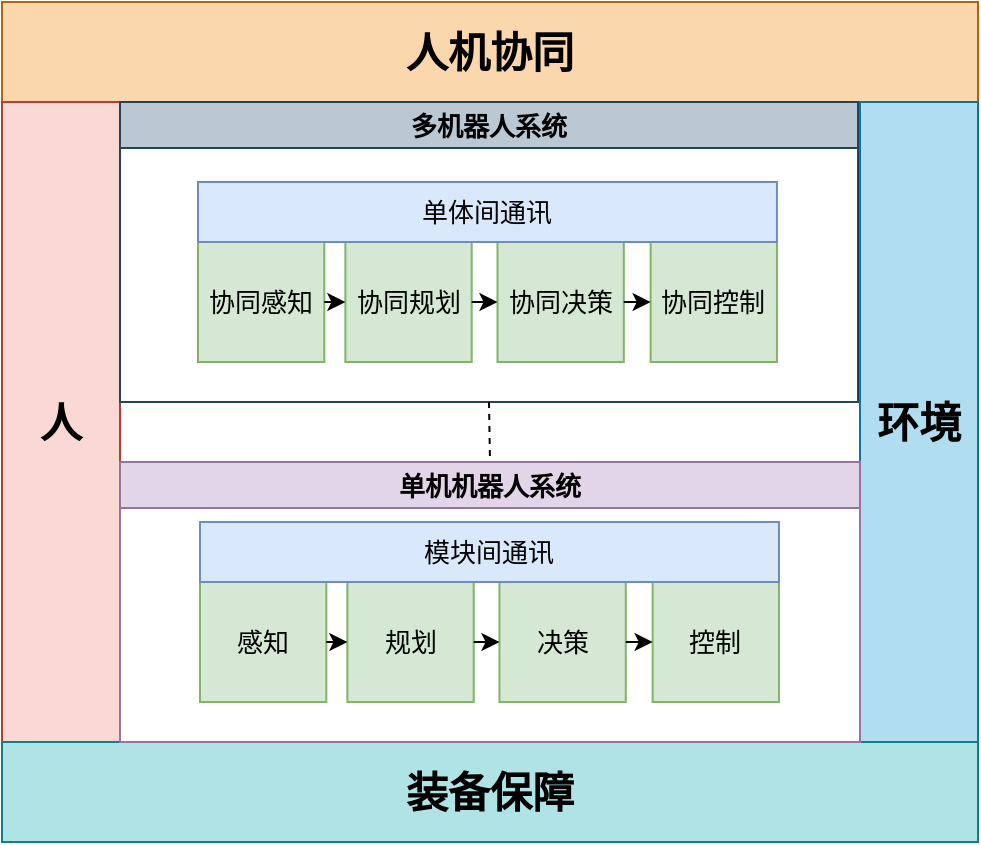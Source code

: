 <mxfile version="14.8.6" type="github">
  <diagram id="m3MYUzCz0QOP30OFy1lc" name="Page-1">
    <mxGraphModel dx="1044" dy="574" grid="1" gridSize="10" guides="1" tooltips="1" connect="1" arrows="1" fold="1" page="1" pageScale="1" pageWidth="1169" pageHeight="827" math="0" shadow="0">
      <root>
        <mxCell id="0" />
        <mxCell id="1" parent="0" />
        <mxCell id="BDHvIKGZSGZF9wM_z3tD-14" value="人机协同" style="rounded=0;whiteSpace=wrap;html=1;fillColor=#fad7ac;strokeColor=#b46504;fontSize=21;fontStyle=1" vertex="1" parent="1">
          <mxGeometry x="242" y="10" width="488" height="50" as="geometry" />
        </mxCell>
        <mxCell id="BDHvIKGZSGZF9wM_z3tD-56" value="环境" style="rounded=0;whiteSpace=wrap;html=1;fillColor=#b1ddf0;strokeColor=#10739e;fontSize=21;fontStyle=1" vertex="1" parent="1">
          <mxGeometry x="671" y="60" width="59" height="320" as="geometry" />
        </mxCell>
        <mxCell id="BDHvIKGZSGZF9wM_z3tD-57" value="人" style="rounded=0;whiteSpace=wrap;html=1;fillColor=#fad9d5;strokeColor=#ae4132;fontSize=21;fontStyle=1" vertex="1" parent="1">
          <mxGeometry x="242" y="60" width="59" height="320" as="geometry" />
        </mxCell>
        <mxCell id="BDHvIKGZSGZF9wM_z3tD-62" value="装备保障" style="rounded=0;whiteSpace=wrap;html=1;fillColor=#b0e3e6;strokeColor=#0e8088;fontSize=21;fontStyle=1" vertex="1" parent="1">
          <mxGeometry x="242" y="380" width="488" height="50" as="geometry" />
        </mxCell>
        <mxCell id="BDHvIKGZSGZF9wM_z3tD-63" value="" style="group;fillColor=none;" vertex="1" connectable="0" parent="1">
          <mxGeometry x="301" y="60" width="370" height="320" as="geometry" />
        </mxCell>
        <mxCell id="BDHvIKGZSGZF9wM_z3tD-52" value="多机器人系统" style="swimlane;fillColor=#bac8d3;strokeColor=#23445d;fontSize=13;" vertex="1" parent="BDHvIKGZSGZF9wM_z3tD-63">
          <mxGeometry width="369" height="150" as="geometry" />
        </mxCell>
        <mxCell id="BDHvIKGZSGZF9wM_z3tD-25" value="协同感知" style="rounded=0;whiteSpace=wrap;html=1;fillColor=#d5e8d4;strokeColor=#82b366;fontSize=13;" vertex="1" parent="BDHvIKGZSGZF9wM_z3tD-52">
          <mxGeometry x="39" y="70" width="63.158" height="60.0" as="geometry" />
        </mxCell>
        <mxCell id="BDHvIKGZSGZF9wM_z3tD-26" value="协同规划" style="rounded=0;whiteSpace=wrap;html=1;fillColor=#d5e8d4;strokeColor=#82b366;fontSize=13;" vertex="1" parent="BDHvIKGZSGZF9wM_z3tD-52">
          <mxGeometry x="112.684" y="70" width="63.158" height="60.0" as="geometry" />
        </mxCell>
        <mxCell id="BDHvIKGZSGZF9wM_z3tD-27" style="edgeStyle=orthogonalEdgeStyle;rounded=0;orthogonalLoop=1;jettySize=auto;html=1;exitX=1;exitY=0.5;exitDx=0;exitDy=0;entryX=0;entryY=0.5;entryDx=0;entryDy=0;fontSize=13;" edge="1" parent="BDHvIKGZSGZF9wM_z3tD-52" source="BDHvIKGZSGZF9wM_z3tD-25" target="BDHvIKGZSGZF9wM_z3tD-26">
          <mxGeometry x="340" y="100" as="geometry" />
        </mxCell>
        <mxCell id="BDHvIKGZSGZF9wM_z3tD-28" value="协同决策" style="rounded=0;whiteSpace=wrap;html=1;fillColor=#d5e8d4;strokeColor=#82b366;fontSize=13;" vertex="1" parent="BDHvIKGZSGZF9wM_z3tD-52">
          <mxGeometry x="188.737" y="70" width="63.158" height="60.0" as="geometry" />
        </mxCell>
        <mxCell id="BDHvIKGZSGZF9wM_z3tD-29" style="edgeStyle=orthogonalEdgeStyle;rounded=0;orthogonalLoop=1;jettySize=auto;html=1;exitX=1;exitY=0.5;exitDx=0;exitDy=0;entryX=0;entryY=0.5;entryDx=0;entryDy=0;fontSize=13;" edge="1" parent="BDHvIKGZSGZF9wM_z3tD-52" source="BDHvIKGZSGZF9wM_z3tD-26" target="BDHvIKGZSGZF9wM_z3tD-28">
          <mxGeometry x="340" y="100" as="geometry" />
        </mxCell>
        <mxCell id="BDHvIKGZSGZF9wM_z3tD-30" value="协同控制" style="rounded=0;whiteSpace=wrap;html=1;fillColor=#d5e8d4;strokeColor=#82b366;fontSize=13;" vertex="1" parent="BDHvIKGZSGZF9wM_z3tD-52">
          <mxGeometry x="265.316" y="70" width="63.158" height="60.0" as="geometry" />
        </mxCell>
        <mxCell id="BDHvIKGZSGZF9wM_z3tD-31" style="edgeStyle=orthogonalEdgeStyle;rounded=0;orthogonalLoop=1;jettySize=auto;html=1;exitX=1;exitY=0.5;exitDx=0;exitDy=0;entryX=0;entryY=0.5;entryDx=0;entryDy=0;fontSize=13;" edge="1" parent="BDHvIKGZSGZF9wM_z3tD-52" source="BDHvIKGZSGZF9wM_z3tD-28" target="BDHvIKGZSGZF9wM_z3tD-30">
          <mxGeometry x="340" y="100" as="geometry" />
        </mxCell>
        <mxCell id="BDHvIKGZSGZF9wM_z3tD-32" value="单体间通讯" style="rounded=0;whiteSpace=wrap;html=1;fillColor=#dae8fc;strokeColor=#6c8ebf;fontSize=13;" vertex="1" parent="BDHvIKGZSGZF9wM_z3tD-52">
          <mxGeometry x="39" y="40" width="289.474" height="30.0" as="geometry" />
        </mxCell>
        <mxCell id="BDHvIKGZSGZF9wM_z3tD-54" value="" style="group;fontSize=13;" vertex="1" connectable="0" parent="BDHvIKGZSGZF9wM_z3tD-63">
          <mxGeometry y="180" width="370" height="140" as="geometry" />
        </mxCell>
        <mxCell id="BDHvIKGZSGZF9wM_z3tD-23" value="单机机器人系统" style="swimlane;fillColor=#e1d5e7;strokeColor=#9673a6;fontSize=13;" vertex="1" parent="BDHvIKGZSGZF9wM_z3tD-54">
          <mxGeometry width="370" height="140" as="geometry" />
        </mxCell>
        <mxCell id="BDHvIKGZSGZF9wM_z3tD-1" value="感知" style="rounded=0;whiteSpace=wrap;html=1;fillColor=#d5e8d4;strokeColor=#82b366;fontSize=13;" vertex="1" parent="BDHvIKGZSGZF9wM_z3tD-54">
          <mxGeometry x="40" y="60" width="63.158" height="60.0" as="geometry" />
        </mxCell>
        <mxCell id="BDHvIKGZSGZF9wM_z3tD-2" value="规划" style="rounded=0;whiteSpace=wrap;html=1;fillColor=#d5e8d4;strokeColor=#82b366;fontSize=13;" vertex="1" parent="BDHvIKGZSGZF9wM_z3tD-54">
          <mxGeometry x="113.684" y="60" width="63.158" height="60.0" as="geometry" />
        </mxCell>
        <mxCell id="BDHvIKGZSGZF9wM_z3tD-5" style="edgeStyle=orthogonalEdgeStyle;rounded=0;orthogonalLoop=1;jettySize=auto;html=1;exitX=1;exitY=0.5;exitDx=0;exitDy=0;entryX=0;entryY=0.5;entryDx=0;entryDy=0;fontSize=13;" edge="1" parent="BDHvIKGZSGZF9wM_z3tD-54" source="BDHvIKGZSGZF9wM_z3tD-1" target="BDHvIKGZSGZF9wM_z3tD-2">
          <mxGeometry x="40" y="30" as="geometry" />
        </mxCell>
        <mxCell id="BDHvIKGZSGZF9wM_z3tD-3" value="决策" style="rounded=0;whiteSpace=wrap;html=1;fillColor=#d5e8d4;strokeColor=#82b366;fontSize=13;" vertex="1" parent="BDHvIKGZSGZF9wM_z3tD-54">
          <mxGeometry x="189.737" y="60" width="63.158" height="60.0" as="geometry" />
        </mxCell>
        <mxCell id="BDHvIKGZSGZF9wM_z3tD-6" style="edgeStyle=orthogonalEdgeStyle;rounded=0;orthogonalLoop=1;jettySize=auto;html=1;exitX=1;exitY=0.5;exitDx=0;exitDy=0;entryX=0;entryY=0.5;entryDx=0;entryDy=0;fontSize=13;" edge="1" parent="BDHvIKGZSGZF9wM_z3tD-54" source="BDHvIKGZSGZF9wM_z3tD-2" target="BDHvIKGZSGZF9wM_z3tD-3">
          <mxGeometry x="40" y="30" as="geometry" />
        </mxCell>
        <mxCell id="BDHvIKGZSGZF9wM_z3tD-4" value="控制" style="rounded=0;whiteSpace=wrap;html=1;fillColor=#d5e8d4;strokeColor=#82b366;fontSize=13;" vertex="1" parent="BDHvIKGZSGZF9wM_z3tD-54">
          <mxGeometry x="266.316" y="60" width="63.158" height="60.0" as="geometry" />
        </mxCell>
        <mxCell id="BDHvIKGZSGZF9wM_z3tD-7" style="edgeStyle=orthogonalEdgeStyle;rounded=0;orthogonalLoop=1;jettySize=auto;html=1;exitX=1;exitY=0.5;exitDx=0;exitDy=0;entryX=0;entryY=0.5;entryDx=0;entryDy=0;fontSize=13;" edge="1" parent="BDHvIKGZSGZF9wM_z3tD-54" source="BDHvIKGZSGZF9wM_z3tD-3" target="BDHvIKGZSGZF9wM_z3tD-4">
          <mxGeometry x="40" y="30" as="geometry" />
        </mxCell>
        <mxCell id="BDHvIKGZSGZF9wM_z3tD-9" value="模块间通讯" style="rounded=0;whiteSpace=wrap;html=1;fillColor=#dae8fc;strokeColor=#6c8ebf;fontSize=13;" vertex="1" parent="BDHvIKGZSGZF9wM_z3tD-54">
          <mxGeometry x="40" y="30" width="289.474" height="30.0" as="geometry" />
        </mxCell>
        <mxCell id="BDHvIKGZSGZF9wM_z3tD-55" style="edgeStyle=orthogonalEdgeStyle;rounded=0;orthogonalLoop=1;jettySize=auto;html=1;exitX=0.5;exitY=1;exitDx=0;exitDy=0;entryX=0.5;entryY=0;entryDx=0;entryDy=0;endArrow=none;endFill=0;dashed=1;fontSize=13;" edge="1" parent="BDHvIKGZSGZF9wM_z3tD-63" source="BDHvIKGZSGZF9wM_z3tD-52" target="BDHvIKGZSGZF9wM_z3tD-23">
          <mxGeometry relative="1" as="geometry" />
        </mxCell>
      </root>
    </mxGraphModel>
  </diagram>
</mxfile>
